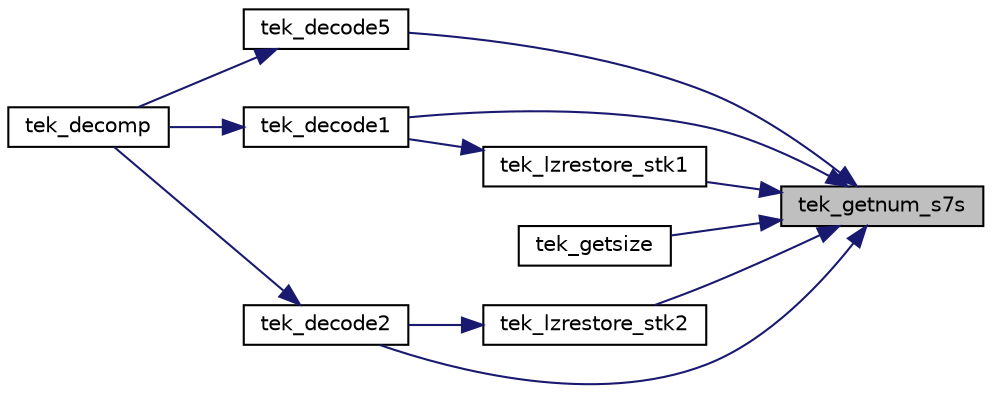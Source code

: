 digraph "tek_getnum_s7s"
{
 // LATEX_PDF_SIZE
  edge [fontname="Helvetica",fontsize="10",labelfontname="Helvetica",labelfontsize="10"];
  node [fontname="Helvetica",fontsize="10",shape=record];
  rankdir="RL";
  Node1 [label="tek_getnum_s7s",height=0.2,width=0.4,color="black", fillcolor="grey75", style="filled", fontcolor="black",tooltip=" "];
  Node1 -> Node2 [dir="back",color="midnightblue",fontsize="10",style="solid",fontname="Helvetica"];
  Node2 [label="tek_decode1",height=0.2,width=0.4,color="black", fillcolor="white", style="filled",URL="$haribote_2tek_8c.html#a33eeed225ccff7762e2dc545fcd50769",tooltip=" "];
  Node2 -> Node3 [dir="back",color="midnightblue",fontsize="10",style="solid",fontname="Helvetica"];
  Node3 [label="tek_decomp",height=0.2,width=0.4,color="black", fillcolor="white", style="filled",URL="$haribote_2tek_8c.html#a65ad1e05ea04302ba9c7a2b8b2b2bf99",tooltip=" "];
  Node1 -> Node4 [dir="back",color="midnightblue",fontsize="10",style="solid",fontname="Helvetica"];
  Node4 [label="tek_decode2",height=0.2,width=0.4,color="black", fillcolor="white", style="filled",URL="$haribote_2tek_8c.html#a97a1b097510e1fc930bbc999823b0579",tooltip=" "];
  Node4 -> Node3 [dir="back",color="midnightblue",fontsize="10",style="solid",fontname="Helvetica"];
  Node1 -> Node5 [dir="back",color="midnightblue",fontsize="10",style="solid",fontname="Helvetica"];
  Node5 [label="tek_decode5",height=0.2,width=0.4,color="black", fillcolor="white", style="filled",URL="$haribote_2tek_8c.html#aeae25a1f7899cfaee256d7ebd0f53d82",tooltip=" "];
  Node5 -> Node3 [dir="back",color="midnightblue",fontsize="10",style="solid",fontname="Helvetica"];
  Node1 -> Node6 [dir="back",color="midnightblue",fontsize="10",style="solid",fontname="Helvetica"];
  Node6 [label="tek_getsize",height=0.2,width=0.4,color="black", fillcolor="white", style="filled",URL="$haribote_2tek_8c.html#aa88ef0b8b73e80fbcdf4e9a3d5da3844",tooltip=" "];
  Node1 -> Node7 [dir="back",color="midnightblue",fontsize="10",style="solid",fontname="Helvetica"];
  Node7 [label="tek_lzrestore_stk1",height=0.2,width=0.4,color="black", fillcolor="white", style="filled",URL="$haribote_2tek_8c.html#aedfa1c45aeeb79cdd7b3c7c0edd3518d",tooltip=" "];
  Node7 -> Node2 [dir="back",color="midnightblue",fontsize="10",style="solid",fontname="Helvetica"];
  Node1 -> Node8 [dir="back",color="midnightblue",fontsize="10",style="solid",fontname="Helvetica"];
  Node8 [label="tek_lzrestore_stk2",height=0.2,width=0.4,color="black", fillcolor="white", style="filled",URL="$haribote_2tek_8c.html#ac54cea4e34e29455707af40560399747",tooltip=" "];
  Node8 -> Node4 [dir="back",color="midnightblue",fontsize="10",style="solid",fontname="Helvetica"];
}
